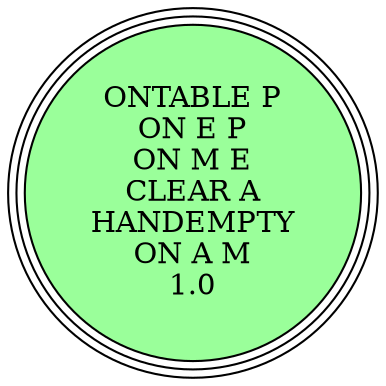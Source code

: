 digraph {
"ONTABLE P\nON E P\nON M E\nCLEAR A\nHANDEMPTY\nON A M\n1.0\n" [shape=circle, style=filled, fillcolor=palegreen1, peripheries=3];
"ONTABLE P\nON E P\nON M E\nCLEAR A\nHANDEMPTY\nON A M\n1.0\n" [shape=circle, style=filled, fillcolor=palegreen1, peripheries=3];
}
